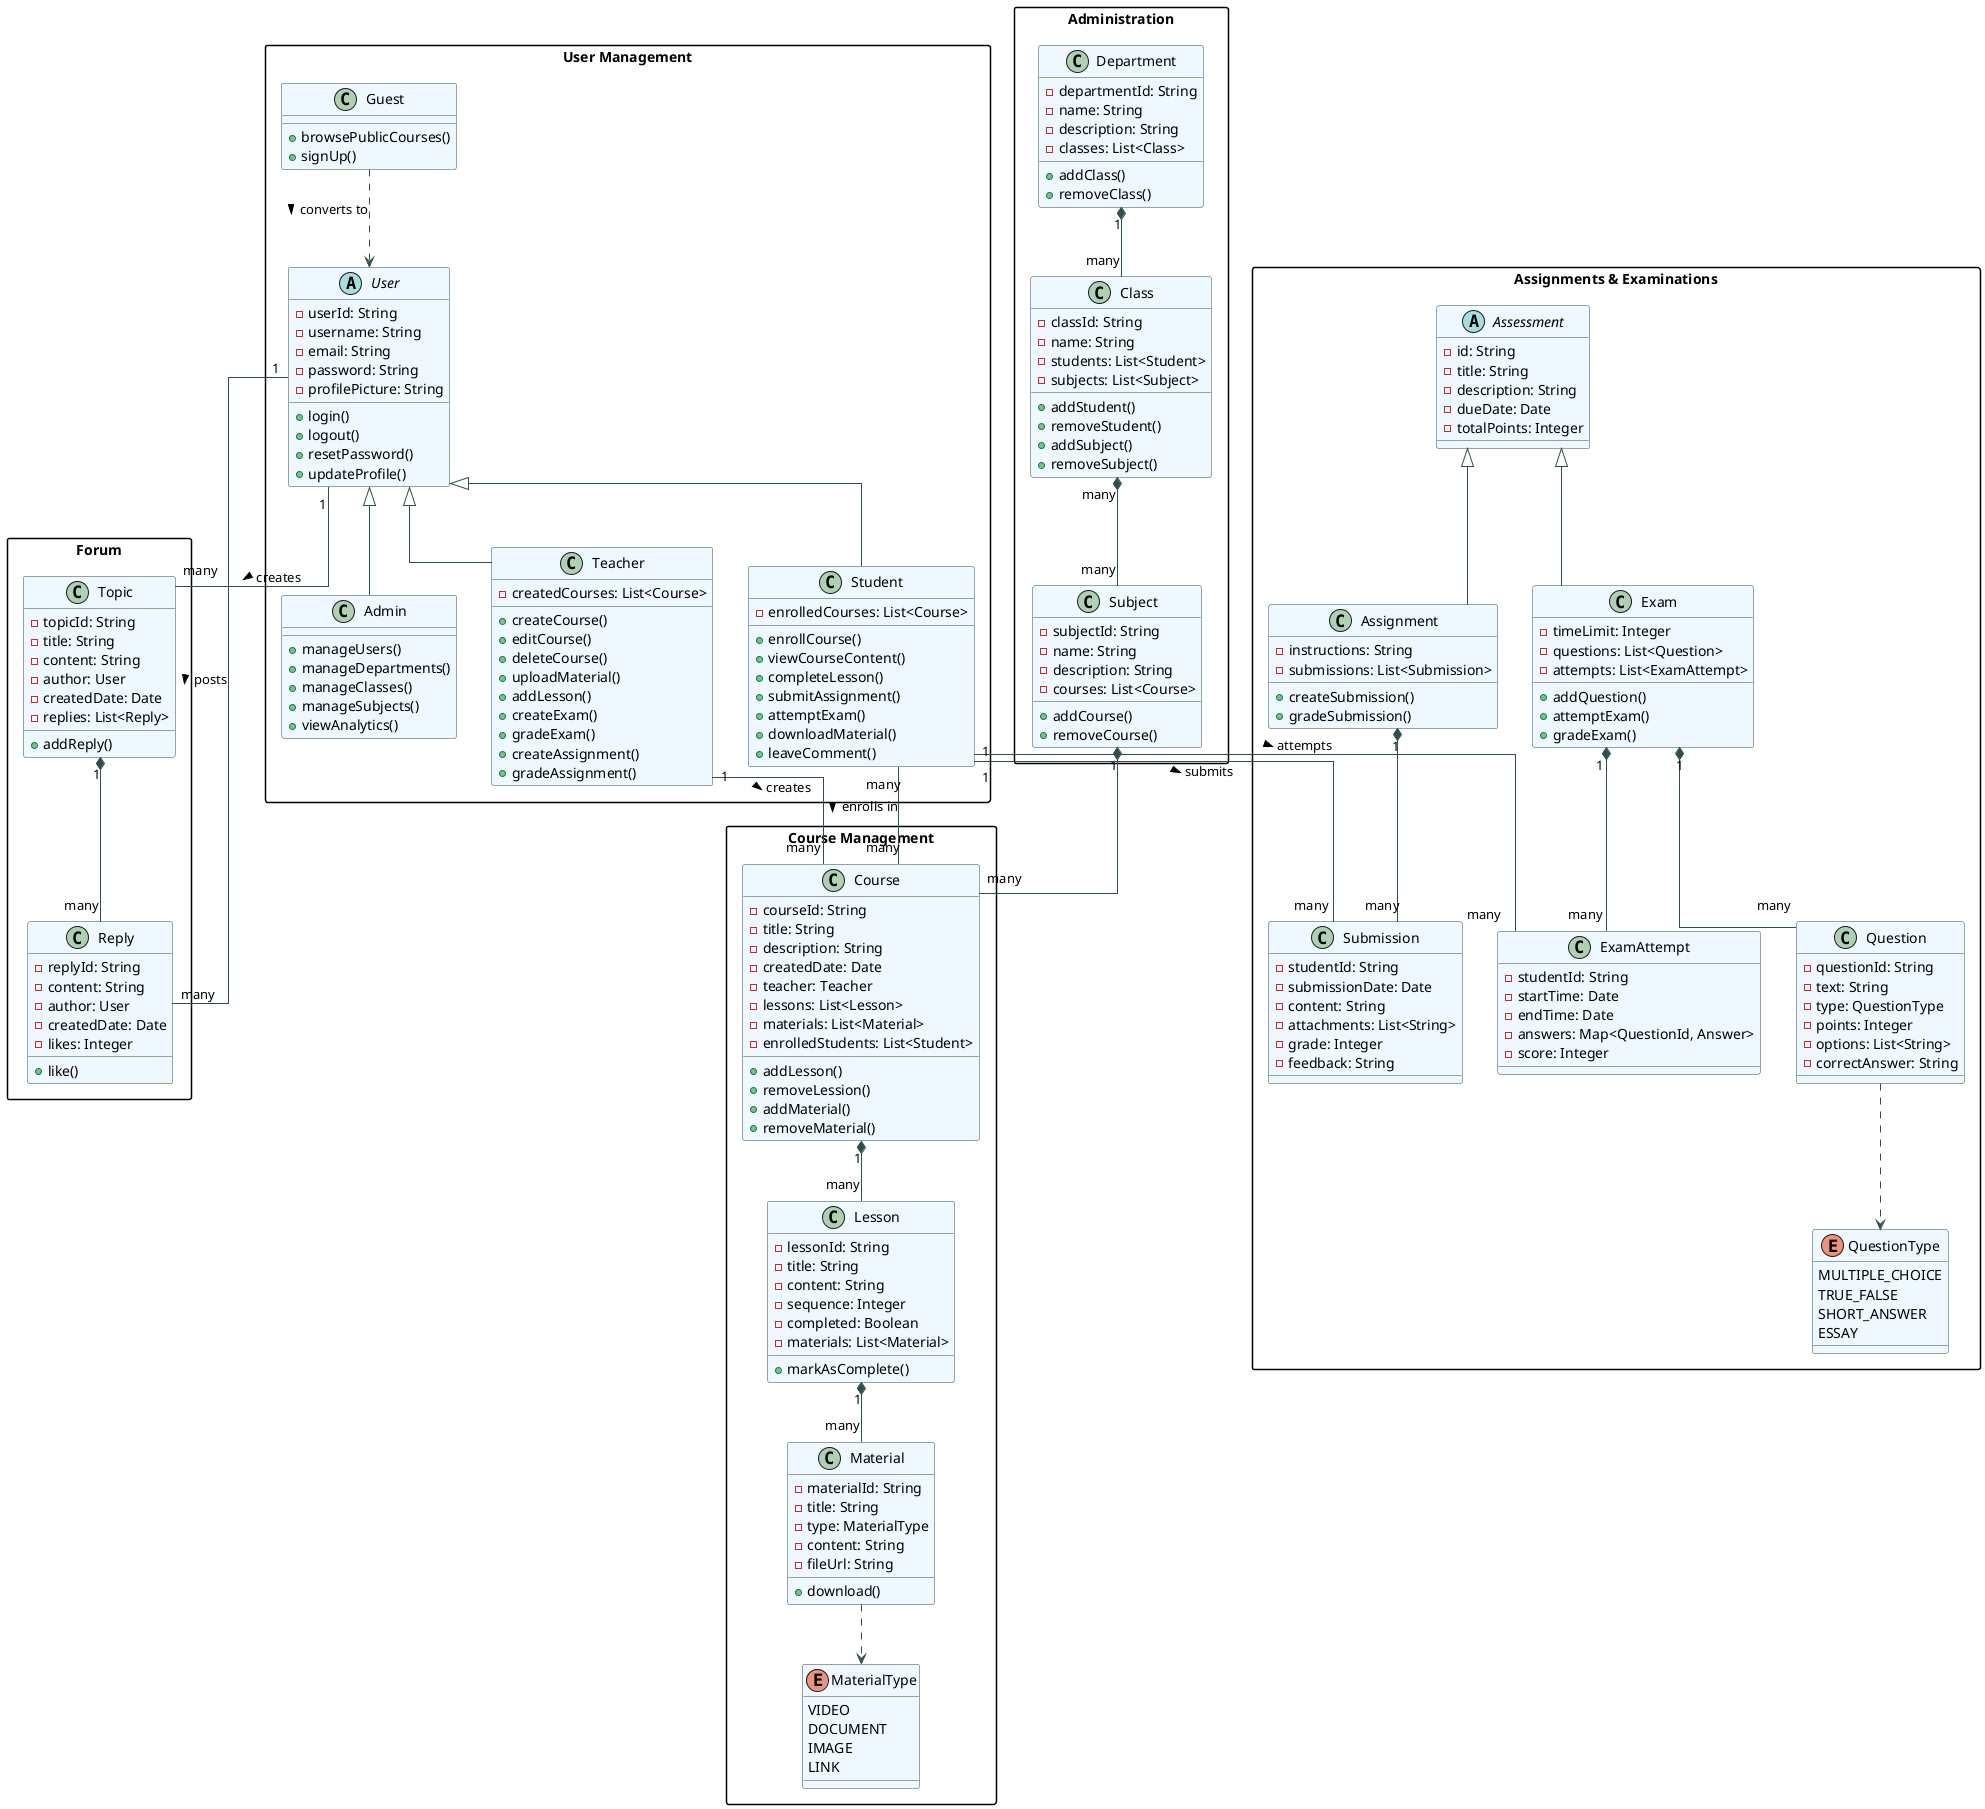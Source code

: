 @startuml

' Style settings
skinparam class {
  BackgroundColor #f0f8ff
  BorderColor #2f4f4f
  ArrowColor #2f4f4f
}
skinparam packageStyle rectangle
skinparam linetype ortho

' User hierarchy
package "User Management" {
  abstract class User {
    -userId: String
    -username: String
    -email: String
    -password: String
    -profilePicture: String
    +login()
    +logout()
    +resetPassword()
    +updateProfile()
  }
  
  class Guest {
    +browsePublicCourses()
    +signUp()
  }
  
  class Student {
    -enrolledCourses: List<Course>
    +enrollCourse()
    +viewCourseContent()
    +completeLesson()
    +submitAssignment()
    +attemptExam()
    +downloadMaterial()
    +leaveComment()
  }
  
  class Teacher {
    -createdCourses: List<Course>
    +createCourse()
    +editCourse()
    +deleteCourse()
    +uploadMaterial()
    +addLesson()
    +createExam()
    +gradeExam()
    +createAssignment()
    +gradeAssignment()
  }
  
  class Admin {
    +manageUsers()
    +manageDepartments()
    +manageClasses()
    +manageSubjects()
    +viewAnalytics()
  }
  
  User <|-- Student
  User <|-- Teacher
  User <|-- Admin
  Guest ..> User : converts to >
}

' Course Management
package "Course Management" {
  class Course {
    -courseId: String
    -title: String
    -description: String
    -createdDate: Date
    -teacher: Teacher
    -lessons: List<Lesson>
    -materials: List<Material>
    -enrolledStudents: List<Student>
    +addLesson()
    +removeLession()
    +addMaterial()
    +removeMaterial()
  }
  
  class Lesson {
    -lessonId: String
    -title: String
    -content: String
    -sequence: Integer
    -completed: Boolean
    -materials: List<Material>
    +markAsComplete()
  }
  
  class Material {
    -materialId: String
    -title: String
    -type: MaterialType
    -content: String
    -fileUrl: String
    +download()
  }
  
  enum MaterialType {
    VIDEO
    DOCUMENT
    IMAGE
    LINK
  }
  
  Course "1" *-- "many" Lesson
  Lesson "1" *-- "many" Material
  Material ..> MaterialType
}

' Assignment and Examination
package "Assignments & Examinations" {
  abstract class Assessment {
    -id: String
    -title: String
    -description: String
    -dueDate: Date
    -totalPoints: Integer
  }
  
  class Assignment {
    -instructions: String
    -submissions: List<Submission>
    +createSubmission()
    +gradeSubmission()
  }
  
  class Exam {
    -timeLimit: Integer
    -questions: List<Question>
    -attempts: List<ExamAttempt>
    +addQuestion()
    +attemptExam()
    +gradeExam()
  }
  
  class Submission {
    -studentId: String
    -submissionDate: Date
    -content: String
    -attachments: List<String>
    -grade: Integer
    -feedback: String
  }
  
  class ExamAttempt {
    -studentId: String
    -startTime: Date
    -endTime: Date
    -answers: Map<QuestionId, Answer>
    -score: Integer
  }
  
  class Question {
    -questionId: String
    -text: String
    -type: QuestionType
    -points: Integer
    -options: List<String>
    -correctAnswer: String
  }
  
  enum QuestionType {
    MULTIPLE_CHOICE
    TRUE_FALSE
    SHORT_ANSWER
    ESSAY
  }
  
  Assessment <|-- Assignment
  Assessment <|-- Exam
  Assignment "1" *-- "many" Submission
  Exam "1" *-- "many" Question
  Exam "1" *-- "many" ExamAttempt
  Question ..> QuestionType
}

' Forum
package "Forum" {
  class Topic {
    -topicId: String
    -title: String
    -content: String
    -author: User
    -createdDate: Date
    -replies: List<Reply>
    +addReply()
  }
  
  class Reply {
    -replyId: String
    -content: String
    -author: User
    -createdDate: Date
    -likes: Integer
    +like()
  }
  
  Topic "1" *-- "many" Reply
}

' Department structure
package "Administration" {
  class Department {
    -departmentId: String
    -name: String
    -description: String
    -classes: List<Class>
    +addClass()
    +removeClass()
  }
  
  class Class {
    -classId: String
    -name: String
    -students: List<Student>
    -subjects: List<Subject>
    +addStudent()
    +removeStudent()
    +addSubject()
    +removeSubject()
  }
  
  class Subject {
    -subjectId: String
    -name: String
    -description: String
    -courses: List<Course>
    +addCourse()
    +removeCourse()
  }
  
  Department "1" *-- "many" Class
  Class "many" *-- "many" Subject
  Subject "1" *-- "many" Course
}

' Relationships between packages
Teacher "1" -- "many" Course : creates >
Student "many" -- "many" Course : enrolls in >
Student "1" -- "many" Submission : submits >
Student "1" -- "many" ExamAttempt : attempts >
User "1" -- "many" Topic : creates >
User "1" -- "many" Reply : posts >

@enduml 